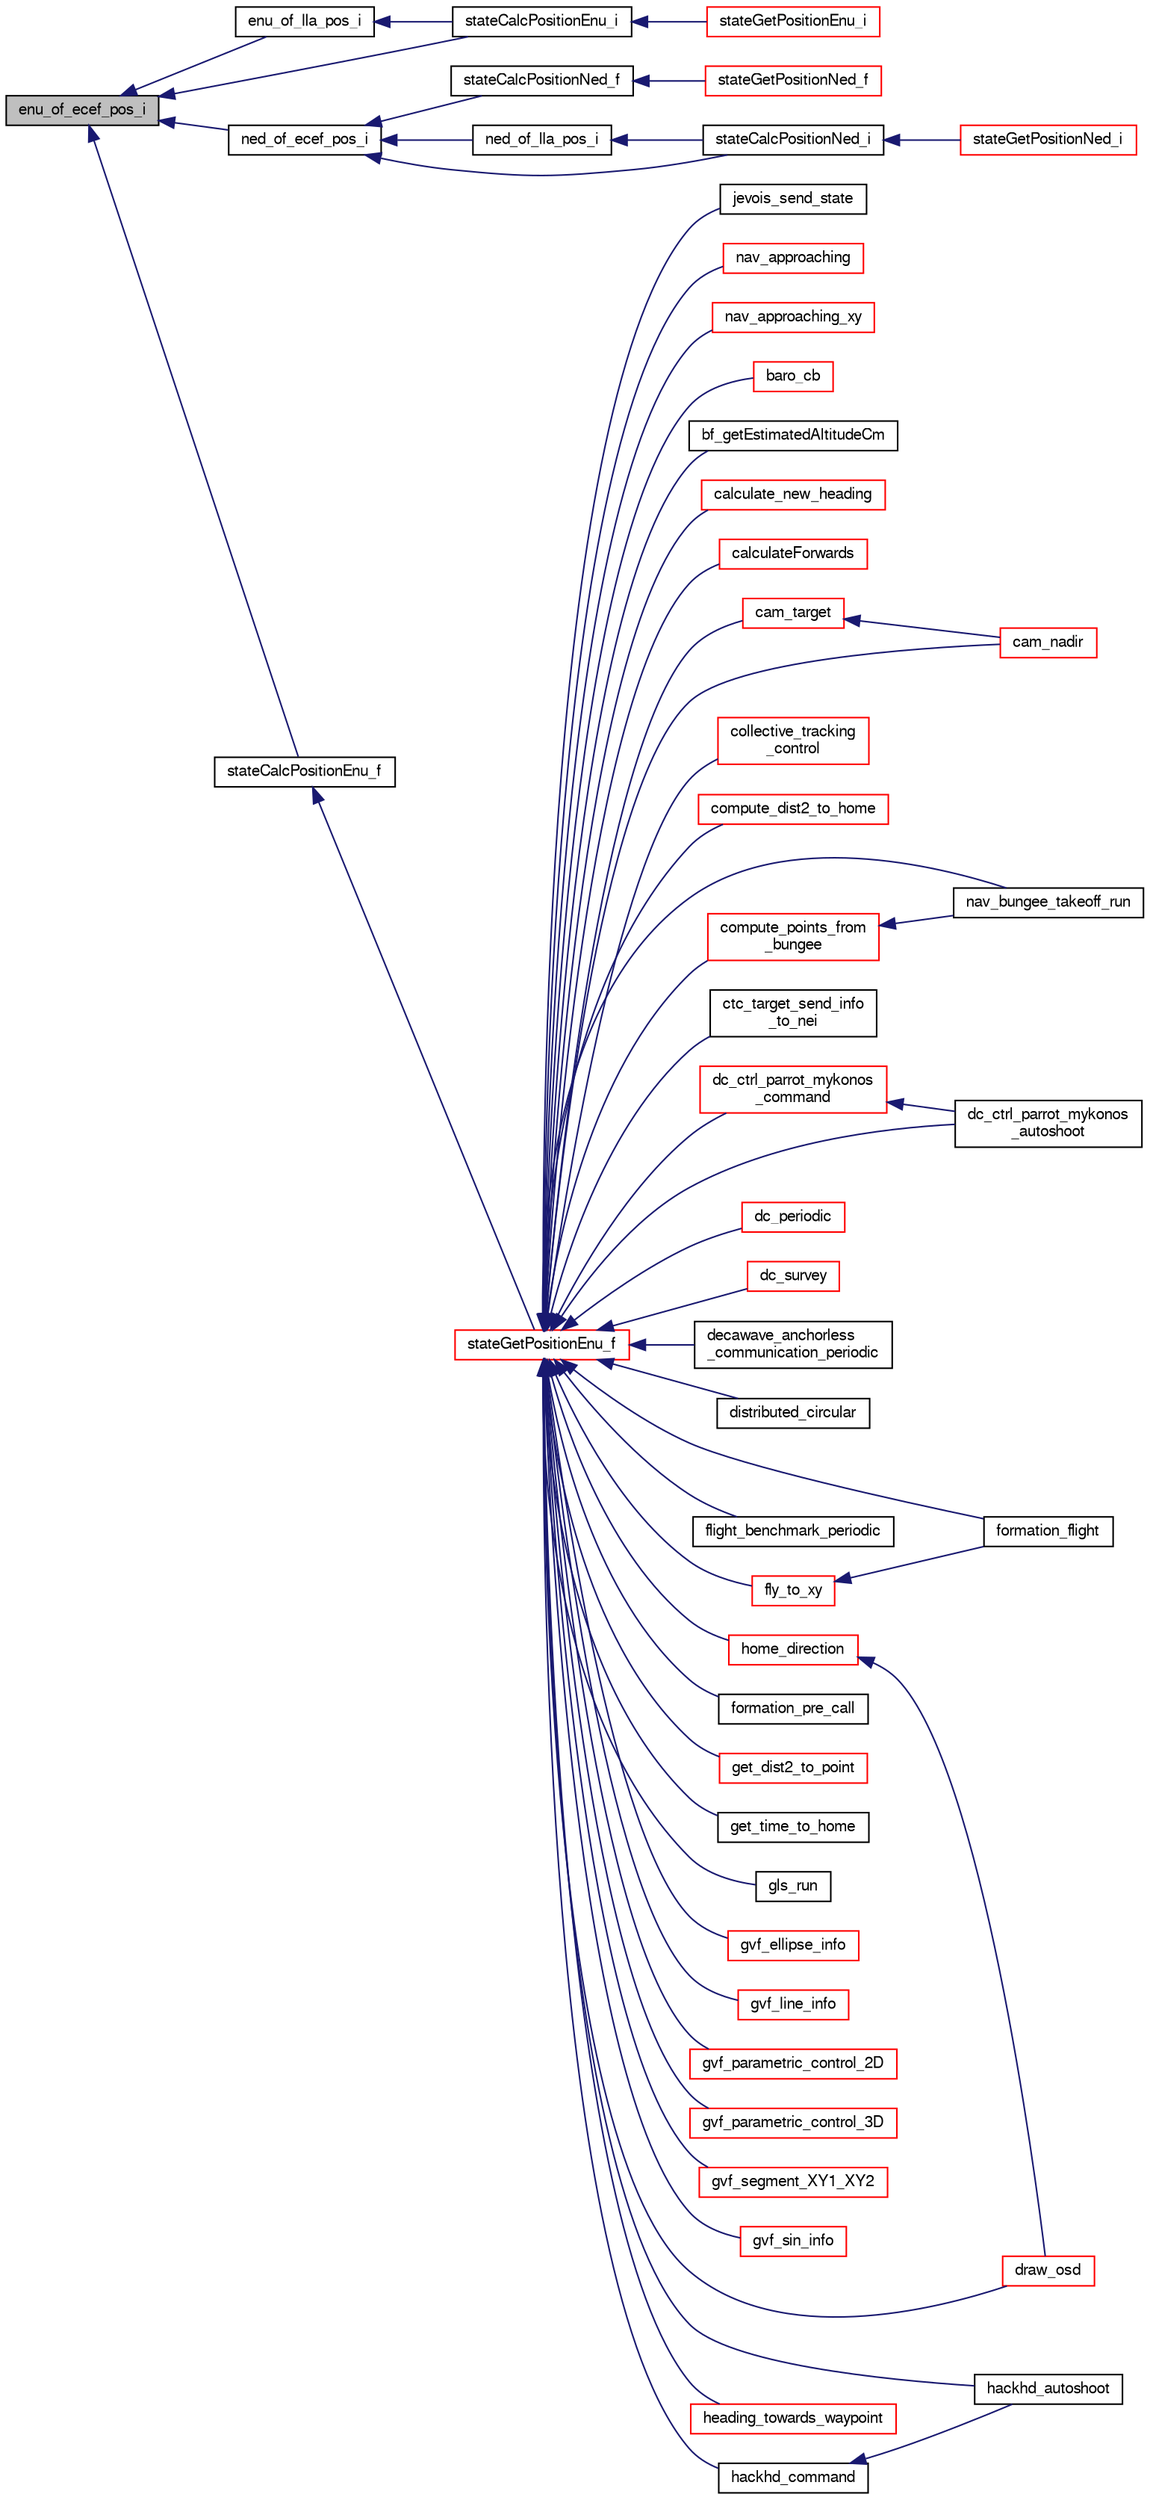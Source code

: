 digraph "enu_of_ecef_pos_i"
{
  edge [fontname="FreeSans",fontsize="10",labelfontname="FreeSans",labelfontsize="10"];
  node [fontname="FreeSans",fontsize="10",shape=record];
  rankdir="LR";
  Node1 [label="enu_of_ecef_pos_i",height=0.2,width=0.4,color="black", fillcolor="grey75", style="filled", fontcolor="black"];
  Node1 -> Node2 [dir="back",color="midnightblue",fontsize="10",style="solid",fontname="FreeSans"];
  Node2 [label="enu_of_lla_pos_i",height=0.2,width=0.4,color="black", fillcolor="white", style="filled",URL="$group__math__geodetic__int.html#gae42bb4930966f1c362524f95bb5d7d6e",tooltip="Convert a point from LLA to local ENU. "];
  Node2 -> Node3 [dir="back",color="midnightblue",fontsize="10",style="solid",fontname="FreeSans"];
  Node3 [label="stateCalcPositionEnu_i",height=0.2,width=0.4,color="black", fillcolor="white", style="filled",URL="$group__state__position.html#gaf61c3a86bc000852a2d27d5727ceaa91"];
  Node3 -> Node4 [dir="back",color="midnightblue",fontsize="10",style="solid",fontname="FreeSans"];
  Node4 [label="stateGetPositionEnu_i",height=0.2,width=0.4,color="red", fillcolor="white", style="filled",URL="$group__state__position.html#gaf326b26862d91ded4ee4e856a511df47",tooltip="Get position in local ENU coordinates (int). "];
  Node1 -> Node5 [dir="back",color="midnightblue",fontsize="10",style="solid",fontname="FreeSans"];
  Node5 [label="ned_of_ecef_pos_i",height=0.2,width=0.4,color="black", fillcolor="white", style="filled",URL="$group__math__geodetic__int.html#ga55c109fccf11d3699553122869dfd38b",tooltip="Convert a ECEF position to local NED. "];
  Node5 -> Node6 [dir="back",color="midnightblue",fontsize="10",style="solid",fontname="FreeSans"];
  Node6 [label="ned_of_lla_pos_i",height=0.2,width=0.4,color="black", fillcolor="white", style="filled",URL="$group__math__geodetic__int.html#ga196c47e1d20669076a358d0f4317e093",tooltip="Convert a point from LLA to local NED. "];
  Node6 -> Node7 [dir="back",color="midnightblue",fontsize="10",style="solid",fontname="FreeSans"];
  Node7 [label="stateCalcPositionNed_i",height=0.2,width=0.4,color="black", fillcolor="white", style="filled",URL="$group__state__position.html#gac60dff329c00697fc9fcc459406293c9"];
  Node7 -> Node8 [dir="back",color="midnightblue",fontsize="10",style="solid",fontname="FreeSans"];
  Node8 [label="stateGetPositionNed_i",height=0.2,width=0.4,color="red", fillcolor="white", style="filled",URL="$group__state__position.html#gaf9a3b3ed4f6a011ae65d49d78bf4aa25",tooltip="Get position in local NED coordinates (int). "];
  Node5 -> Node7 [dir="back",color="midnightblue",fontsize="10",style="solid",fontname="FreeSans"];
  Node5 -> Node9 [dir="back",color="midnightblue",fontsize="10",style="solid",fontname="FreeSans"];
  Node9 [label="stateCalcPositionNed_f",height=0.2,width=0.4,color="black", fillcolor="white", style="filled",URL="$group__state__position.html#ga480ea806b0ffe839df24d856b7ce0261"];
  Node9 -> Node10 [dir="back",color="midnightblue",fontsize="10",style="solid",fontname="FreeSans"];
  Node10 [label="stateGetPositionNed_f",height=0.2,width=0.4,color="red", fillcolor="white", style="filled",URL="$group__state__position.html#gac1b41866b307723e3ad8ddd566d4f627",tooltip="Get position in local NED coordinates (float). "];
  Node1 -> Node11 [dir="back",color="midnightblue",fontsize="10",style="solid",fontname="FreeSans"];
  Node11 [label="stateCalcPositionEnu_f",height=0.2,width=0.4,color="black", fillcolor="white", style="filled",URL="$group__state__position.html#ga718066acd9581365ca5c2aacb29130fd"];
  Node11 -> Node12 [dir="back",color="midnightblue",fontsize="10",style="solid",fontname="FreeSans"];
  Node12 [label="stateGetPositionEnu_f",height=0.2,width=0.4,color="red", fillcolor="white", style="filled",URL="$group__state__position.html#ga545d479db45e1a9711e59736b6d1309b",tooltip="Get position in local ENU coordinates (float). "];
  Node12 -> Node13 [dir="back",color="midnightblue",fontsize="10",style="solid",fontname="FreeSans"];
  Node13 [label="baro_cb",height=0.2,width=0.4,color="red", fillcolor="white", style="filled",URL="$ins__int_8c.html#a92209191a3ecc53fc4adaafd0fe82933"];
  Node12 -> Node14 [dir="back",color="midnightblue",fontsize="10",style="solid",fontname="FreeSans"];
  Node14 [label="bf_getEstimatedAltitudeCm",height=0.2,width=0.4,color="black", fillcolor="white", style="filled",URL="$cc2500__compat_8h.html#a1fe351263605d7f4869b80c5e60abe3e"];
  Node12 -> Node15 [dir="back",color="midnightblue",fontsize="10",style="solid",fontname="FreeSans"];
  Node15 [label="calculate_new_heading",height=0.2,width=0.4,color="red", fillcolor="white", style="filled",URL="$nav__fish_8c.html#aabac53beb17b84ea4474a72fb85e2abb",tooltip="calculates new variation of the heading for the uav based on current state "];
  Node12 -> Node16 [dir="back",color="midnightblue",fontsize="10",style="solid",fontname="FreeSans"];
  Node16 [label="calculateForwards",height=0.2,width=0.4,color="red", fillcolor="white", style="filled",URL="$orange__avoider_8c.html#a68bd327e338d1660e1e041284c910ef1"];
  Node12 -> Node17 [dir="back",color="midnightblue",fontsize="10",style="solid",fontname="FreeSans"];
  Node17 [label="cam_nadir",height=0.2,width=0.4,color="red", fillcolor="white", style="filled",URL="$cam_8c.html#aa5c7c762b35b57ec479e6244f006c5d1",tooltip="Point straight down. "];
  Node12 -> Node18 [dir="back",color="midnightblue",fontsize="10",style="solid",fontname="FreeSans"];
  Node18 [label="cam_target",height=0.2,width=0.4,color="red", fillcolor="white", style="filled",URL="$cam_8c.html#aab3da8ed719ee01699f50450b3df3b13",tooltip="Computes the right angles from target_x, target_y, target_alt. "];
  Node18 -> Node17 [dir="back",color="midnightblue",fontsize="10",style="solid",fontname="FreeSans"];
  Node12 -> Node19 [dir="back",color="midnightblue",fontsize="10",style="solid",fontname="FreeSans"];
  Node19 [label="collective_tracking\l_control",height=0.2,width=0.4,color="red", fillcolor="white", style="filled",URL="$ctc_8h.html#a03d5c465a0472d27b89a510004d97daa"];
  Node12 -> Node20 [dir="back",color="midnightblue",fontsize="10",style="solid",fontname="FreeSans"];
  Node20 [label="compute_dist2_to_home",height=0.2,width=0.4,color="red", fillcolor="white", style="filled",URL="$common__nav_8h.html#a4603515f41786b54ea9383a65a9f249e",tooltip="Computes squared distance to the HOME waypoint potentially sets too_far_from_home. "];
  Node12 -> Node21 [dir="back",color="midnightblue",fontsize="10",style="solid",fontname="FreeSans"];
  Node21 [label="compute_points_from\l_bungee",height=0.2,width=0.4,color="red", fillcolor="white", style="filled",URL="$nav__bungee__takeoff_8c.html#a2f53e9b3f76ff0a80bf595380900e71a"];
  Node21 -> Node22 [dir="back",color="midnightblue",fontsize="10",style="solid",fontname="FreeSans"];
  Node22 [label="nav_bungee_takeoff_run",height=0.2,width=0.4,color="black", fillcolor="white", style="filled",URL="$nav__bungee__takeoff_8h.html#a22d08b651b3b72cf70e44c2d9b14b6f3",tooltip="Bungee takeoff run function. "];
  Node12 -> Node23 [dir="back",color="midnightblue",fontsize="10",style="solid",fontname="FreeSans"];
  Node23 [label="ctc_target_send_info\l_to_nei",height=0.2,width=0.4,color="black", fillcolor="white", style="filled",URL="$ctc__target_8h.html#a1bd09dfa4fe42657ce4e7719e3a1553b"];
  Node12 -> Node24 [dir="back",color="midnightblue",fontsize="10",style="solid",fontname="FreeSans"];
  Node24 [label="dc_ctrl_parrot_mykonos\l_autoshoot",height=0.2,width=0.4,color="black", fillcolor="white", style="filled",URL="$dc__ctrl__parrot__mykonos_8h.html#a4b0793ac6b99c52fcfd7fa9fda02cfda"];
  Node12 -> Node25 [dir="back",color="midnightblue",fontsize="10",style="solid",fontname="FreeSans"];
  Node25 [label="dc_ctrl_parrot_mykonos\l_command",height=0.2,width=0.4,color="red", fillcolor="white", style="filled",URL="$dc__ctrl__parrot__mykonos_8h.html#ada25bf7434ae8e4368a55698a470b1c6"];
  Node25 -> Node24 [dir="back",color="midnightblue",fontsize="10",style="solid",fontname="FreeSans"];
  Node12 -> Node26 [dir="back",color="midnightblue",fontsize="10",style="solid",fontname="FreeSans"];
  Node26 [label="dc_periodic",height=0.2,width=0.4,color="red", fillcolor="white", style="filled",URL="$dc_8h.html#a2a976ddc273dfdd99eb8638c364e9305",tooltip="periodic function "];
  Node12 -> Node27 [dir="back",color="midnightblue",fontsize="10",style="solid",fontname="FreeSans"];
  Node27 [label="dc_survey",height=0.2,width=0.4,color="red", fillcolor="white", style="filled",URL="$dc_8h.html#a2b50d2725b576697bde98a8bdb358093",tooltip="Sets the dc control in distance mode. "];
  Node12 -> Node28 [dir="back",color="midnightblue",fontsize="10",style="solid",fontname="FreeSans"];
  Node28 [label="decawave_anchorless\l_communication_periodic",height=0.2,width=0.4,color="black", fillcolor="white", style="filled",URL="$decawave__anchorless__communication_8h.html#a666f8ed1285e6941cc47eeef8857a2bd",tooltip="This function periodically sends state data over the serial (which is received by the arduino) ..."];
  Node12 -> Node29 [dir="back",color="midnightblue",fontsize="10",style="solid",fontname="FreeSans"];
  Node29 [label="distributed_circular",height=0.2,width=0.4,color="black", fillcolor="white", style="filled",URL="$dcf_8h.html#af9b1e37124f7524c47f9e4621d1e7c98"];
  Node12 -> Node30 [dir="back",color="midnightblue",fontsize="10",style="solid",fontname="FreeSans"];
  Node30 [label="draw_osd",height=0.2,width=0.4,color="red", fillcolor="white", style="filled",URL="$max7456_8c.html#a079837dac11983fe67050e136b0080e4"];
  Node12 -> Node31 [dir="back",color="midnightblue",fontsize="10",style="solid",fontname="FreeSans"];
  Node31 [label="flight_benchmark_periodic",height=0.2,width=0.4,color="black", fillcolor="white", style="filled",URL="$flight__benchmark_8h.html#a42ae975c1caf0cfcf6d713897773a16a"];
  Node12 -> Node32 [dir="back",color="midnightblue",fontsize="10",style="solid",fontname="FreeSans"];
  Node32 [label="fly_to_xy",height=0.2,width=0.4,color="red", fillcolor="white", style="filled",URL="$nav_8h.html#ae9d11d2e378b23ecbee86419cbf341f0",tooltip="Computes desired_x, desired_y and desired_course. "];
  Node32 -> Node33 [dir="back",color="midnightblue",fontsize="10",style="solid",fontname="FreeSans"];
  Node33 [label="formation_flight",height=0.2,width=0.4,color="black", fillcolor="white", style="filled",URL="$formation_8h.html#a18de0c4f9e864cb4db84458b33b463dd"];
  Node12 -> Node33 [dir="back",color="midnightblue",fontsize="10",style="solid",fontname="FreeSans"];
  Node12 -> Node34 [dir="back",color="midnightblue",fontsize="10",style="solid",fontname="FreeSans"];
  Node34 [label="formation_pre_call",height=0.2,width=0.4,color="black", fillcolor="white", style="filled",URL="$formation_8h.html#ae22bbb9b0cbc9aa4e541ab47d5a42989"];
  Node12 -> Node35 [dir="back",color="midnightblue",fontsize="10",style="solid",fontname="FreeSans"];
  Node35 [label="get_dist2_to_point",height=0.2,width=0.4,color="red", fillcolor="white", style="filled",URL="$rotorcraft_2navigation_8h.html#a8d1993c8a477f958aca66e59ff82974e",tooltip="Returns squared horizontal distance to given point. "];
  Node12 -> Node36 [dir="back",color="midnightblue",fontsize="10",style="solid",fontname="FreeSans"];
  Node36 [label="get_time_to_home",height=0.2,width=0.4,color="black", fillcolor="white", style="filled",URL="$common__nav_8h.html#a0bb529b33392eba09b44a6b34be03cc0",tooltip="Compute time to home use wind and airspeed when available. "];
  Node12 -> Node37 [dir="back",color="midnightblue",fontsize="10",style="solid",fontname="FreeSans"];
  Node37 [label="gls_run",height=0.2,width=0.4,color="black", fillcolor="white", style="filled",URL="$nav__gls_8h.html#a186f479c63a73cdac81a8ff055807975"];
  Node12 -> Node38 [dir="back",color="midnightblue",fontsize="10",style="solid",fontname="FreeSans"];
  Node38 [label="gvf_ellipse_info",height=0.2,width=0.4,color="red", fillcolor="white", style="filled",URL="$gvf__ellipse_8h.html#a706f8b1069124ea65d6fed5f0c433cd8"];
  Node12 -> Node39 [dir="back",color="midnightblue",fontsize="10",style="solid",fontname="FreeSans"];
  Node39 [label="gvf_line_info",height=0.2,width=0.4,color="red", fillcolor="white", style="filled",URL="$gvf__line_8h.html#a5ae2a7f2a5e28b3109549ee8ac57c530"];
  Node12 -> Node40 [dir="back",color="midnightblue",fontsize="10",style="solid",fontname="FreeSans"];
  Node40 [label="gvf_parametric_control_2D",height=0.2,width=0.4,color="red", fillcolor="white", style="filled",URL="$gvf__parametric_8h.html#a0bf257db90fb490ee9a81e2b11bf4ff0"];
  Node12 -> Node41 [dir="back",color="midnightblue",fontsize="10",style="solid",fontname="FreeSans"];
  Node41 [label="gvf_parametric_control_3D",height=0.2,width=0.4,color="red", fillcolor="white", style="filled",URL="$gvf__parametric_8h.html#a03440442b6ccf59e11311446f386186e"];
  Node12 -> Node42 [dir="back",color="midnightblue",fontsize="10",style="solid",fontname="FreeSans"];
  Node42 [label="gvf_segment_XY1_XY2",height=0.2,width=0.4,color="red", fillcolor="white", style="filled",URL="$gvf_8h.html#a1d3d6f723a14fdd4a934b5d3483fb451"];
  Node12 -> Node43 [dir="back",color="midnightblue",fontsize="10",style="solid",fontname="FreeSans"];
  Node43 [label="gvf_sin_info",height=0.2,width=0.4,color="red", fillcolor="white", style="filled",URL="$gvf__sin_8h.html#ace5deeaf93e4442d1adaa47aea4bdc87"];
  Node12 -> Node44 [dir="back",color="midnightblue",fontsize="10",style="solid",fontname="FreeSans"];
  Node44 [label="hackhd_autoshoot",height=0.2,width=0.4,color="black", fillcolor="white", style="filled",URL="$hackhd_8h.html#a91f9f6ee79244d1a804e0a7abfb8812a"];
  Node12 -> Node45 [dir="back",color="midnightblue",fontsize="10",style="solid",fontname="FreeSans"];
  Node45 [label="hackhd_command",height=0.2,width=0.4,color="black", fillcolor="white", style="filled",URL="$hackhd_8h.html#af32d92b29b1c7179834f3877c59069d1"];
  Node45 -> Node44 [dir="back",color="midnightblue",fontsize="10",style="solid",fontname="FreeSans"];
  Node12 -> Node46 [dir="back",color="midnightblue",fontsize="10",style="solid",fontname="FreeSans"];
  Node46 [label="heading_towards_waypoint",height=0.2,width=0.4,color="red", fillcolor="white", style="filled",URL="$wedgebug_8c.html#aed261b284630c66772a9582f15ec134a"];
  Node12 -> Node47 [dir="back",color="midnightblue",fontsize="10",style="solid",fontname="FreeSans"];
  Node47 [label="home_direction",height=0.2,width=0.4,color="red", fillcolor="white", style="filled",URL="$max7456_8c.html#af647f85cf21dab23d18ac36c8beadd20"];
  Node47 -> Node30 [dir="back",color="midnightblue",fontsize="10",style="solid",fontname="FreeSans"];
  Node12 -> Node48 [dir="back",color="midnightblue",fontsize="10",style="solid",fontname="FreeSans"];
  Node48 [label="jevois_send_state",height=0.2,width=0.4,color="black", fillcolor="white", style="filled",URL="$jevois_8h.html#aaabffd8949fd232243751b5dbf121d60",tooltip="Send state to camera. "];
  Node12 -> Node49 [dir="back",color="midnightblue",fontsize="10",style="solid",fontname="FreeSans"];
  Node49 [label="nav_approaching",height=0.2,width=0.4,color="red", fillcolor="white", style="filled",URL="$nav__rover__base_8c.html#ac1382cbcc0f52b6f9e2387e53105be7d"];
  Node12 -> Node50 [dir="back",color="midnightblue",fontsize="10",style="solid",fontname="FreeSans"];
  Node50 [label="nav_approaching_xy",height=0.2,width=0.4,color="red", fillcolor="white", style="filled",URL="$nav_8h.html#a249451b8d1fe0b19866ea68e0d8b86df",tooltip="Decide if the UAV is approaching the current waypoint. "];
  Node12 -> Node22 [dir="back",color="midnightblue",fontsize="10",style="solid",fontname="FreeSans"];
  Node1 -> Node3 [dir="back",color="midnightblue",fontsize="10",style="solid",fontname="FreeSans"];
}

